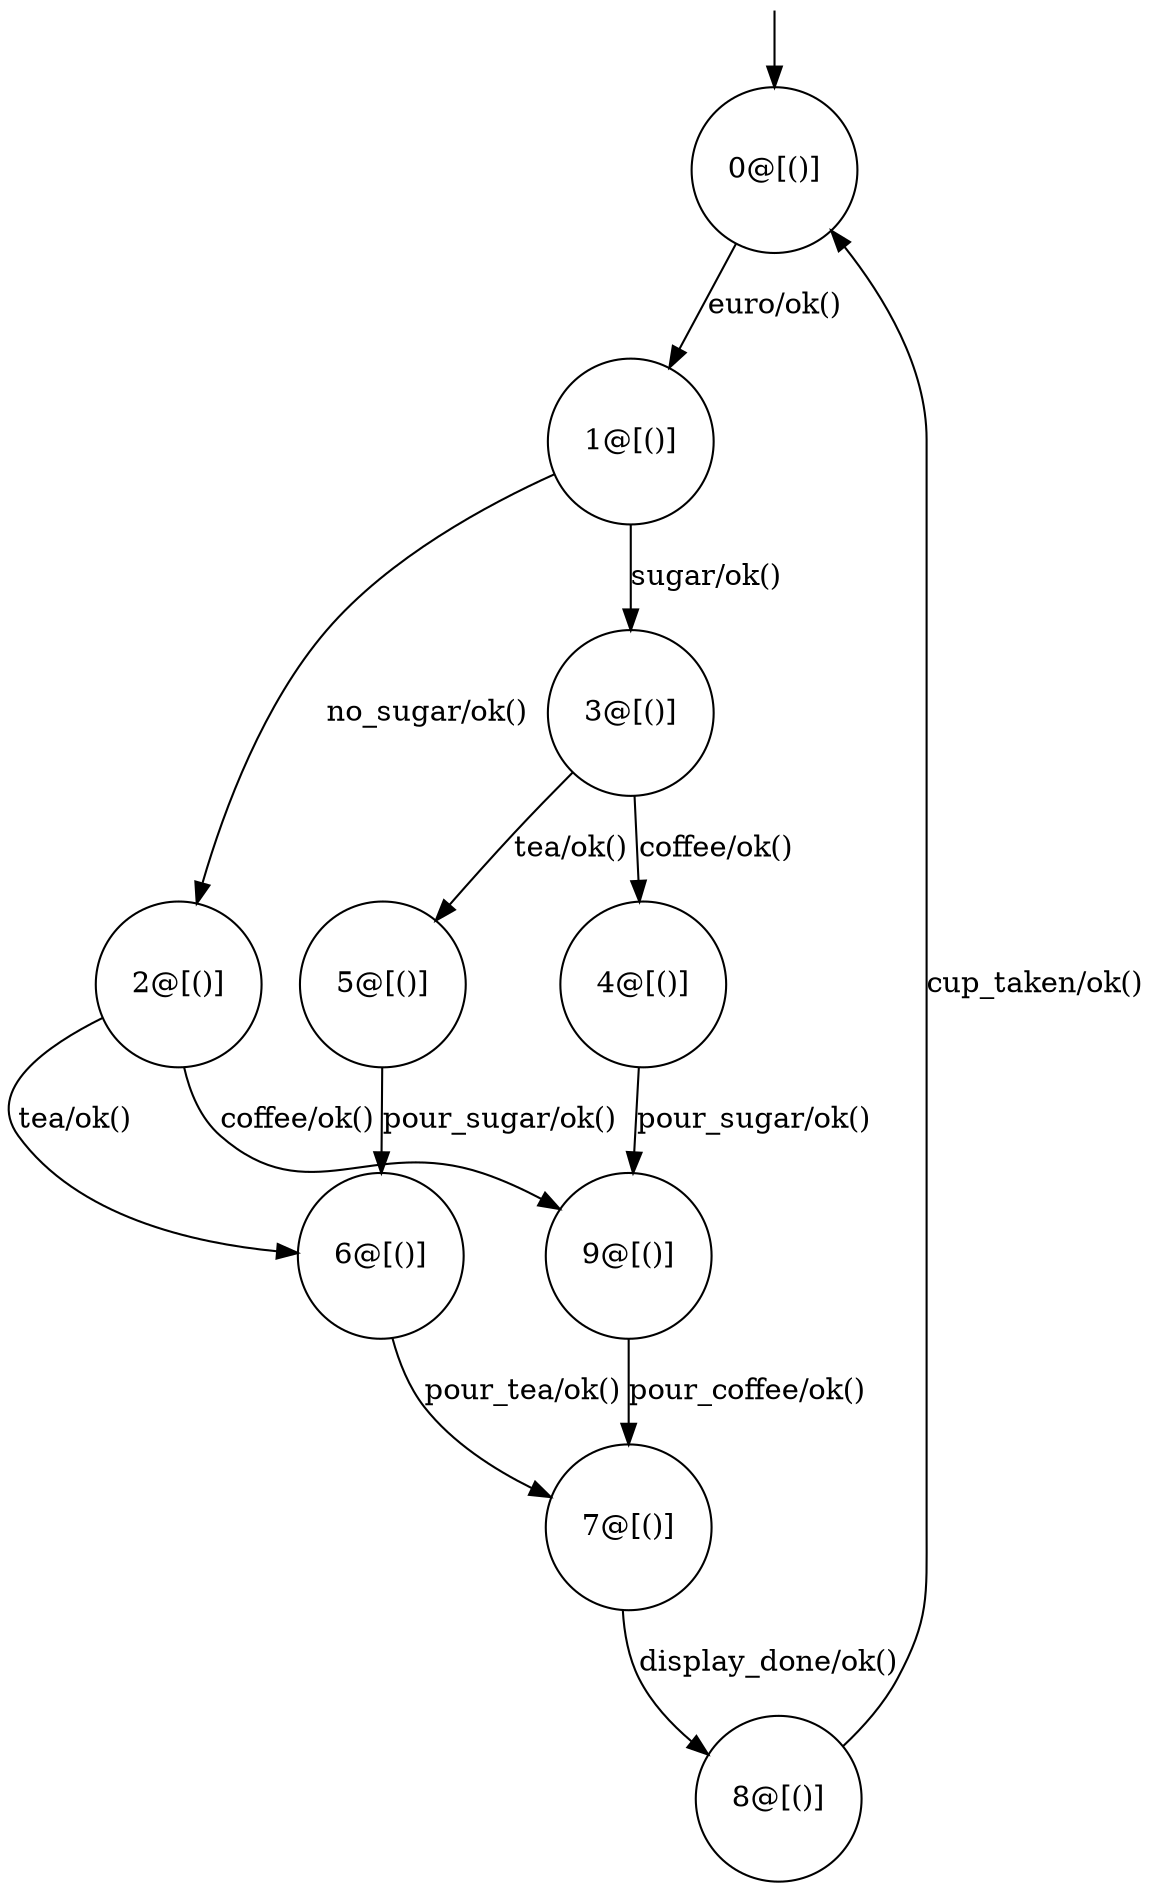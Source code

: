 digraph g {
	edge [lblstyle="above, sloped"];
	s0 [shape="circle" label="0@[()]"];
	s1 [shape="circle" label="1@[()]"];
	s2 [shape="circle" label="2@[()]"];
	s3 [shape="circle" label="3@[()]"];
	s4 [shape="circle" label="4@[()]"];
	s5 [shape="circle" label="5@[()]"];
	s6 [shape="circle" label="6@[()]"];
	s7 [shape="circle" label="7@[()]"];
	s8 [shape="circle" label="8@[()]"];
	s9 [shape="circle" label="9@[()]"];
	s0 -> s1 [label="euro/ok()"];
	s1 -> s2 [label="no_sugar/ok()"];
	s1 -> s3 [label="sugar/ok()"];
	s2 -> s9 [label="coffee/ok()"];
	s2 -> s6 [label="tea/ok()"];
	s3 -> s4 [label="coffee/ok()"];
	s3 -> s5 [label="tea/ok()"];
	s4 -> s9 [label="pour_sugar/ok()"];
	s5 -> s6 [label="pour_sugar/ok()"];
	s6 -> s7 [label="pour_tea/ok()"];
	s7 -> s8 [label="display_done/ok()"];
	s8 -> s0 [label="cup_taken/ok()"];
	s9 -> s7 [label="pour_coffee/ok()"];
	__start0 [label="" shape="none" width="0" height="0"];
	__start0 -> s0;
}